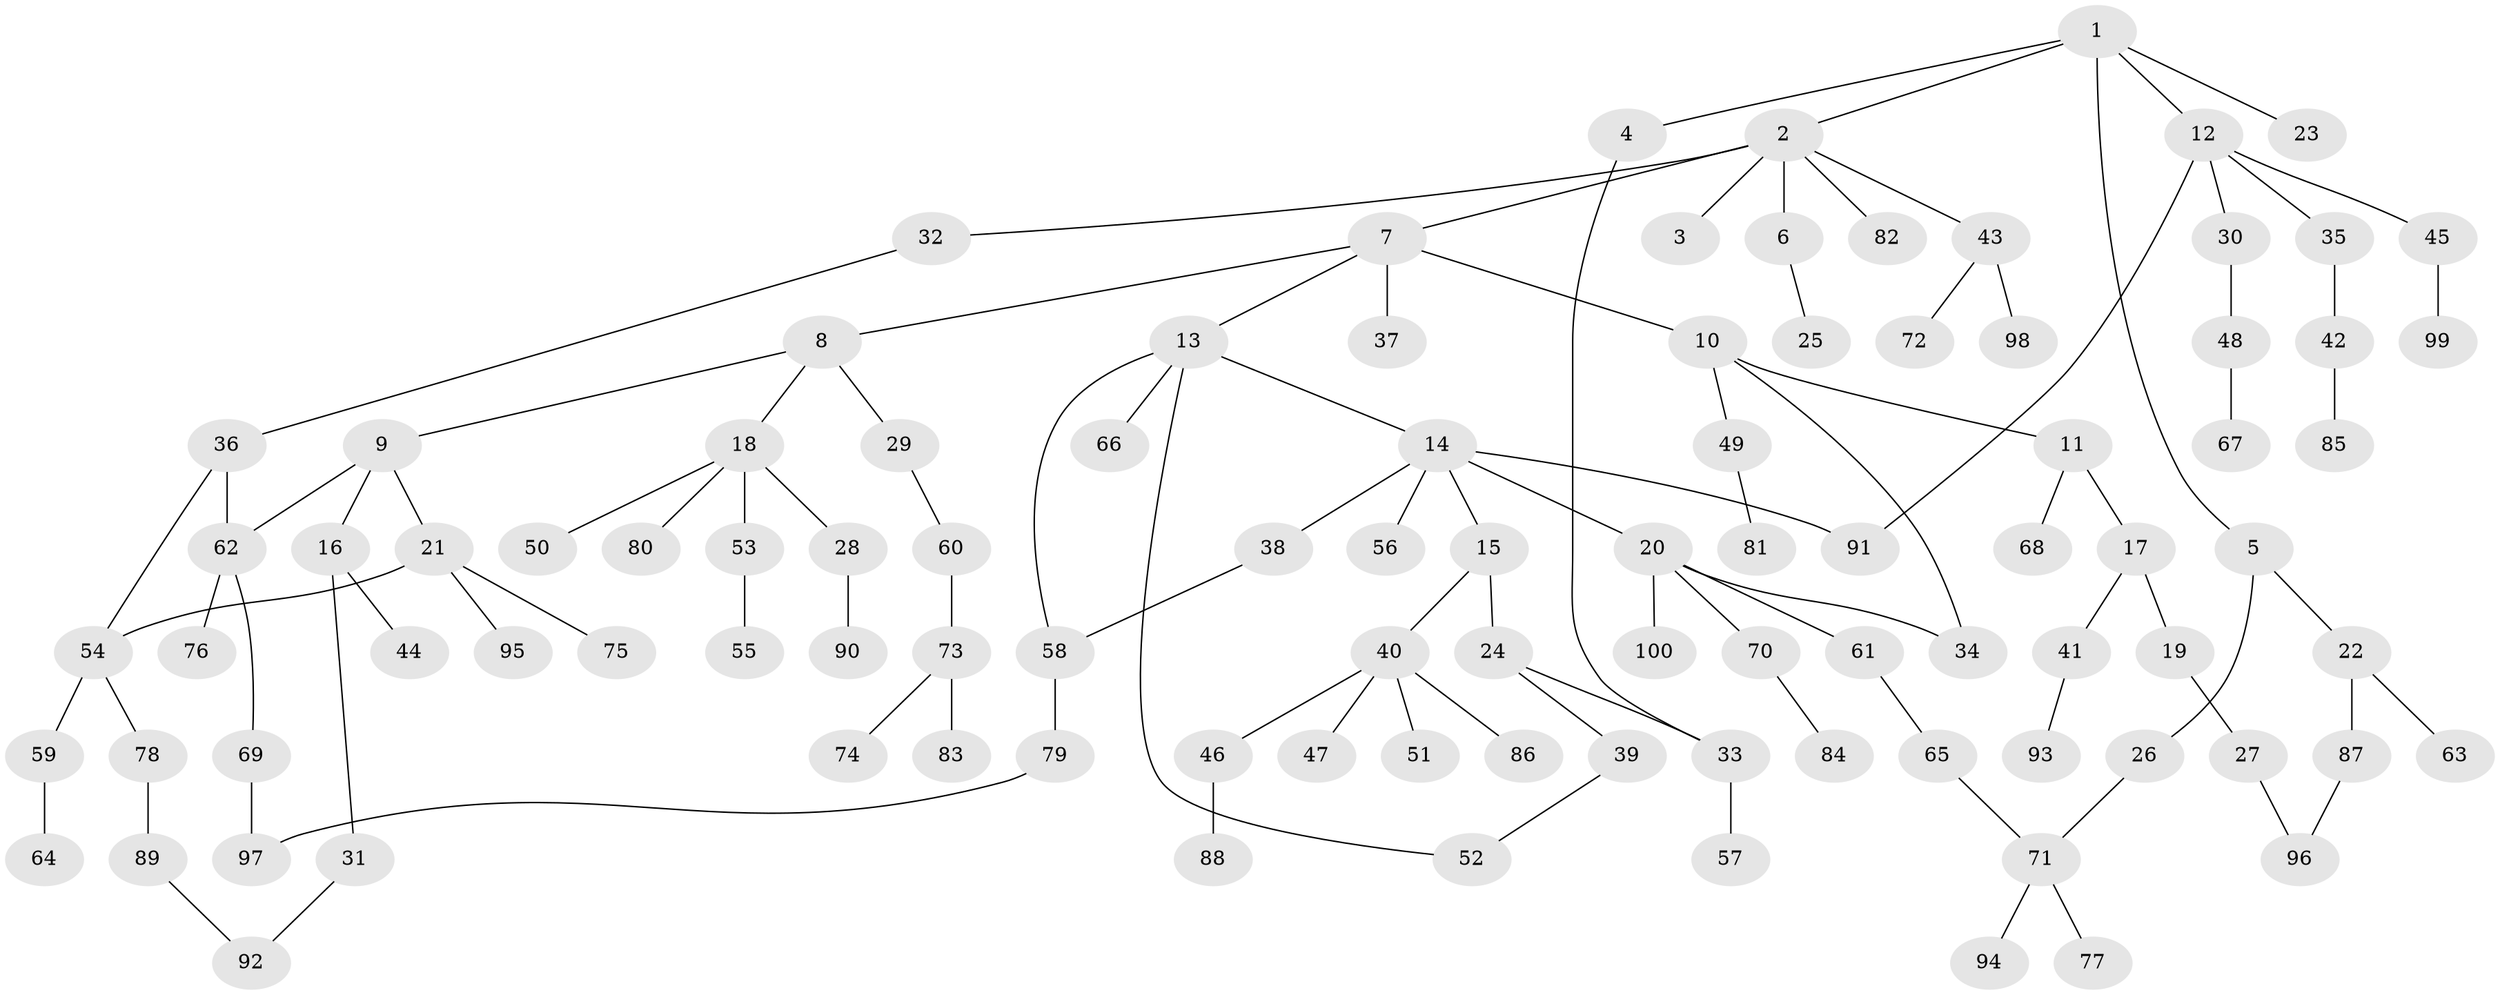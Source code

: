 // coarse degree distribution, {1: 0.5, 2: 0.36666666666666664, 4: 0.06666666666666667, 5: 0.016666666666666666, 8: 0.03333333333333333, 17: 0.016666666666666666}
// Generated by graph-tools (version 1.1) at 2025/44/03/04/25 21:44:51]
// undirected, 100 vertices, 110 edges
graph export_dot {
graph [start="1"]
  node [color=gray90,style=filled];
  1;
  2;
  3;
  4;
  5;
  6;
  7;
  8;
  9;
  10;
  11;
  12;
  13;
  14;
  15;
  16;
  17;
  18;
  19;
  20;
  21;
  22;
  23;
  24;
  25;
  26;
  27;
  28;
  29;
  30;
  31;
  32;
  33;
  34;
  35;
  36;
  37;
  38;
  39;
  40;
  41;
  42;
  43;
  44;
  45;
  46;
  47;
  48;
  49;
  50;
  51;
  52;
  53;
  54;
  55;
  56;
  57;
  58;
  59;
  60;
  61;
  62;
  63;
  64;
  65;
  66;
  67;
  68;
  69;
  70;
  71;
  72;
  73;
  74;
  75;
  76;
  77;
  78;
  79;
  80;
  81;
  82;
  83;
  84;
  85;
  86;
  87;
  88;
  89;
  90;
  91;
  92;
  93;
  94;
  95;
  96;
  97;
  98;
  99;
  100;
  1 -- 2;
  1 -- 4;
  1 -- 5;
  1 -- 12;
  1 -- 23;
  2 -- 3;
  2 -- 6;
  2 -- 7;
  2 -- 32;
  2 -- 43;
  2 -- 82;
  4 -- 33;
  5 -- 22;
  5 -- 26;
  6 -- 25;
  7 -- 8;
  7 -- 10;
  7 -- 13;
  7 -- 37;
  8 -- 9;
  8 -- 18;
  8 -- 29;
  9 -- 16;
  9 -- 21;
  9 -- 62;
  10 -- 11;
  10 -- 34;
  10 -- 49;
  11 -- 17;
  11 -- 68;
  12 -- 30;
  12 -- 35;
  12 -- 45;
  12 -- 91;
  13 -- 14;
  13 -- 58;
  13 -- 66;
  13 -- 52;
  14 -- 15;
  14 -- 20;
  14 -- 38;
  14 -- 56;
  14 -- 91;
  15 -- 24;
  15 -- 40;
  16 -- 31;
  16 -- 44;
  17 -- 19;
  17 -- 41;
  18 -- 28;
  18 -- 50;
  18 -- 53;
  18 -- 80;
  19 -- 27;
  20 -- 61;
  20 -- 70;
  20 -- 100;
  20 -- 34;
  21 -- 75;
  21 -- 95;
  21 -- 54;
  22 -- 63;
  22 -- 87;
  24 -- 39;
  24 -- 33;
  26 -- 71;
  27 -- 96;
  28 -- 90;
  29 -- 60;
  30 -- 48;
  31 -- 92;
  32 -- 36;
  33 -- 57;
  35 -- 42;
  36 -- 54;
  36 -- 62;
  38 -- 58;
  39 -- 52;
  40 -- 46;
  40 -- 47;
  40 -- 51;
  40 -- 86;
  41 -- 93;
  42 -- 85;
  43 -- 72;
  43 -- 98;
  45 -- 99;
  46 -- 88;
  48 -- 67;
  49 -- 81;
  53 -- 55;
  54 -- 59;
  54 -- 78;
  58 -- 79;
  59 -- 64;
  60 -- 73;
  61 -- 65;
  62 -- 69;
  62 -- 76;
  65 -- 71;
  69 -- 97;
  70 -- 84;
  71 -- 77;
  71 -- 94;
  73 -- 74;
  73 -- 83;
  78 -- 89;
  79 -- 97;
  87 -- 96;
  89 -- 92;
}
